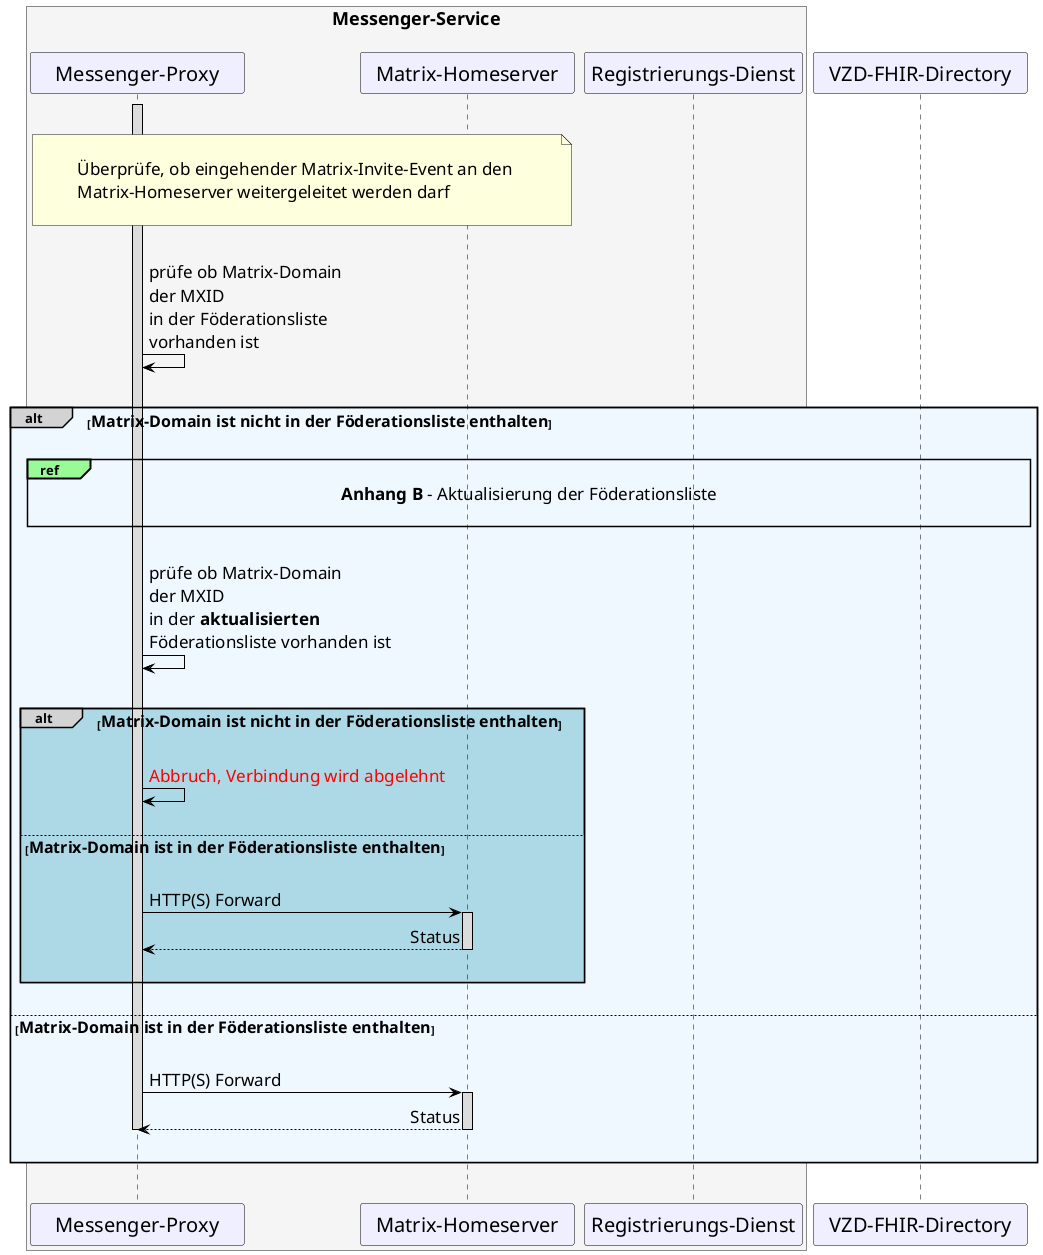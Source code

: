 /' 
# TI-Messenger 1.1
# TI-Messenger-Dienst
# UC - 10064
# Sequence Diagram
# Name: Föderationszugehörigkeit eines Messenger-Service prüfen
'/

@startuml
skinparam sequenceMessageAlign direction
skinparam minClassWidth 200
skinparam BoxPadding 1
skinparam sequenceReferenceHeaderBackgroundColor palegreen
scale max 2048 width

skinparam sequence {
ArrowColor black
ArrowFontSize 17
ActorBorderColor black
LifeLineBorderColor black
LifeLineBackgroundColor Gainsboro

ParticipantBorderColor Motivation
ParticipantBackgroundColor Motivation
ParticipantFontName Impact
ParticipantFontSize 20
ParticipantFontColor black
ParticipantBorderColor Black
ParticipantBackgroundColor MOTIVATION

ActorBackgroundColor Gainsboro
ActorFontColor black
ActorFontSize 20
ActorFontName Aapex
}
    box <size:18>Messenger-Service\n#WhiteSmoke
    participant MP as "Messenger-Proxy"
    participant MH as "Matrix-Homeserver"
    participant RD as "Registrierungs-Dienst"
    end box
    participant VZD as "VZD-FHIR-Directory"

|||
note over MP, MH: \n<size:17>Überprüfe, ob eingehender Matrix-Invite-Event an den \n<size:17>Matrix-Homeserver weitergeleitet werden darf</size>\n
|||

    Activate MP
  MP->MP: prüfe ob Matrix-Domain \nder MXID \nin der Föderationsliste \nvorhanden ist

|||
alt#LightGrey #AliceBlue <size:16>Matrix-Domain ist nicht in der Föderationsliste enthalten</size>
|||  

  ref over MP, VZD: <size:17>**Anhang B** - Aktualisierung der Föderationsliste</size>\n 
  |||
  MP->MP: prüfe ob Matrix-Domain \nder MXID \nin der **aktualisierten** \nFöderationsliste vorhanden ist
  |||

    alt#LightGrey #LightBlue <size:16>Matrix-Domain ist nicht in der Föderationsliste enthalten</size>
      |||
      MP->MP: <font color=red>Abbruch, Verbindung wird abgelehnt</font>
      ||| 
      else <size:16>Matrix-Domain ist in der Föderationsliste enthalten</size>
      |||
         MP->MH: HTTP(S) Forward
          Activate MH
        MH-->MP: Status
          Deactivate MH
      |||
    end

  |||
  else <size:16>Matrix-Domain ist in der Föderationsliste enthalten</size>
    ||| 
    MP->MH: HTTP(S) Forward
      Activate MH
    MH-->MP: Status
      Deactivate MH
      Deactivate MP
    ||| 

end
|||
@enduml
